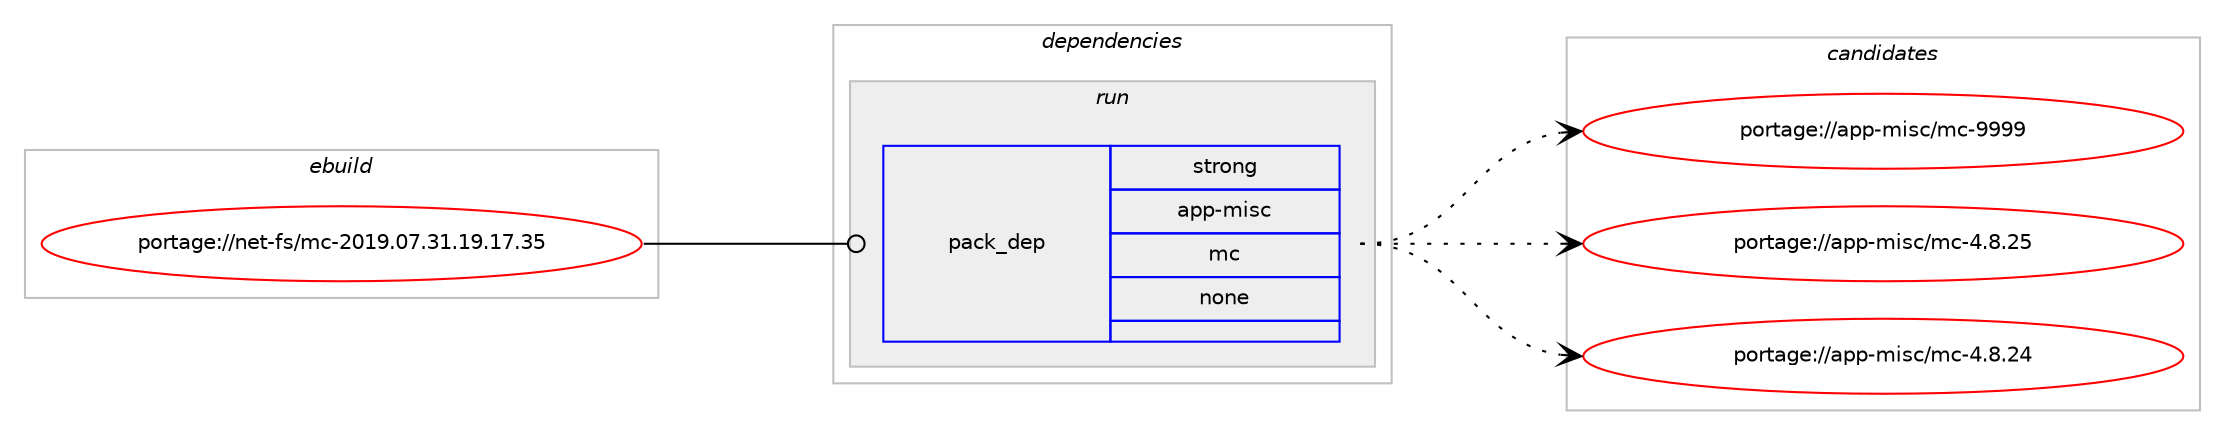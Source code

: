 digraph prolog {

# *************
# Graph options
# *************

newrank=true;
concentrate=true;
compound=true;
graph [rankdir=LR,fontname=Helvetica,fontsize=10,ranksep=1.5];#, ranksep=2.5, nodesep=0.2];
edge  [arrowhead=vee];
node  [fontname=Helvetica,fontsize=10];

# **********
# The ebuild
# **********

subgraph cluster_leftcol {
color=gray;
rank=same;
label=<<i>ebuild</i>>;
id [label="portage://net-fs/mc-2019.07.31.19.17.35", color=red, width=4, href="../net-fs/mc-2019.07.31.19.17.35.svg"];
}

# ****************
# The dependencies
# ****************

subgraph cluster_midcol {
color=gray;
label=<<i>dependencies</i>>;
subgraph cluster_compile {
fillcolor="#eeeeee";
style=filled;
label=<<i>compile</i>>;
}
subgraph cluster_compileandrun {
fillcolor="#eeeeee";
style=filled;
label=<<i>compile and run</i>>;
}
subgraph cluster_run {
fillcolor="#eeeeee";
style=filled;
label=<<i>run</i>>;
subgraph pack3399 {
dependency4174 [label=<<TABLE BORDER="0" CELLBORDER="1" CELLSPACING="0" CELLPADDING="4" WIDTH="220"><TR><TD ROWSPAN="6" CELLPADDING="30">pack_dep</TD></TR><TR><TD WIDTH="110">strong</TD></TR><TR><TD>app-misc</TD></TR><TR><TD>mc</TD></TR><TR><TD>none</TD></TR><TR><TD></TD></TR></TABLE>>, shape=none, color=blue];
}
id:e -> dependency4174:w [weight=20,style="solid",arrowhead="odot"];
}
}

# **************
# The candidates
# **************

subgraph cluster_choices {
rank=same;
color=gray;
label=<<i>candidates</i>>;

subgraph choice3399 {
color=black;
nodesep=1;
choice97112112451091051159947109994557575757 [label="portage://app-misc/mc-9999", color=red, width=4,href="../app-misc/mc-9999.svg"];
choice971121124510910511599471099945524656465053 [label="portage://app-misc/mc-4.8.25", color=red, width=4,href="../app-misc/mc-4.8.25.svg"];
choice971121124510910511599471099945524656465052 [label="portage://app-misc/mc-4.8.24", color=red, width=4,href="../app-misc/mc-4.8.24.svg"];
dependency4174:e -> choice97112112451091051159947109994557575757:w [style=dotted,weight="100"];
dependency4174:e -> choice971121124510910511599471099945524656465053:w [style=dotted,weight="100"];
dependency4174:e -> choice971121124510910511599471099945524656465052:w [style=dotted,weight="100"];
}
}

}
